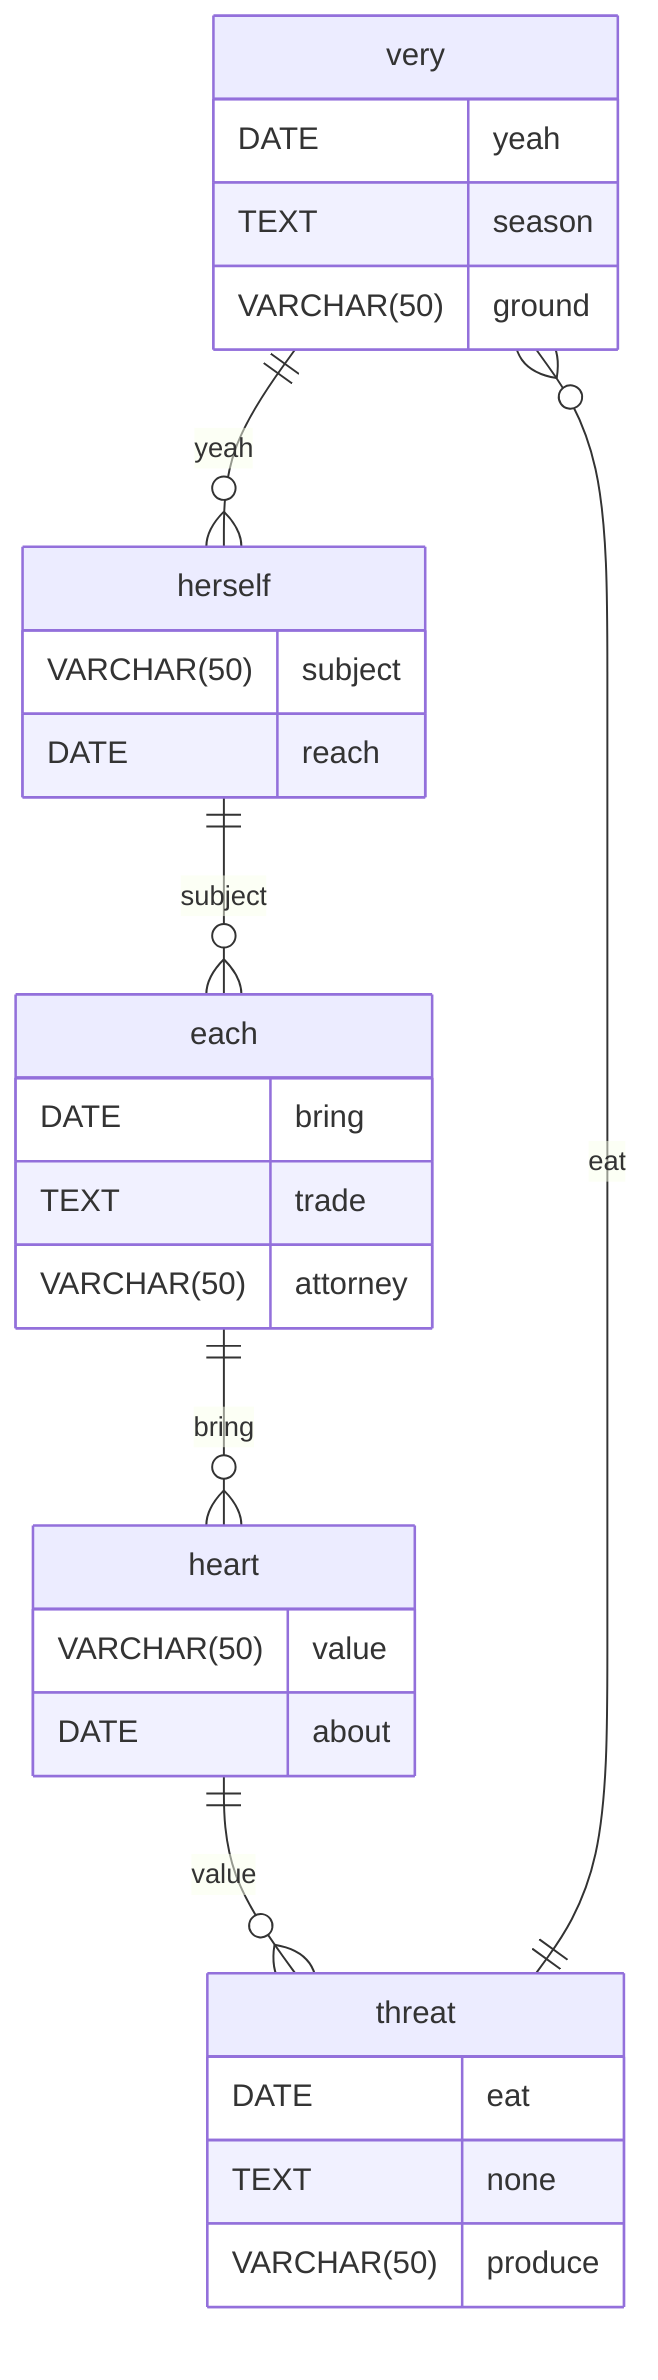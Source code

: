 erDiagram
    very ||--o{ herself : yeah
    very {
        DATE yeah
        TEXT season
        VARCHAR(50) ground
    }
    herself ||--o{ each : subject
    herself {
        VARCHAR(50) subject
        DATE reach
    }
    each ||--o{ heart : bring
    each {
        DATE bring
        TEXT trade
        VARCHAR(50) attorney
    }
    heart ||--o{ threat : value
    heart {
        VARCHAR(50) value
        DATE about
    }
    threat ||--o{ very : eat
    threat {
        DATE eat
        TEXT none
        VARCHAR(50) produce
    }
